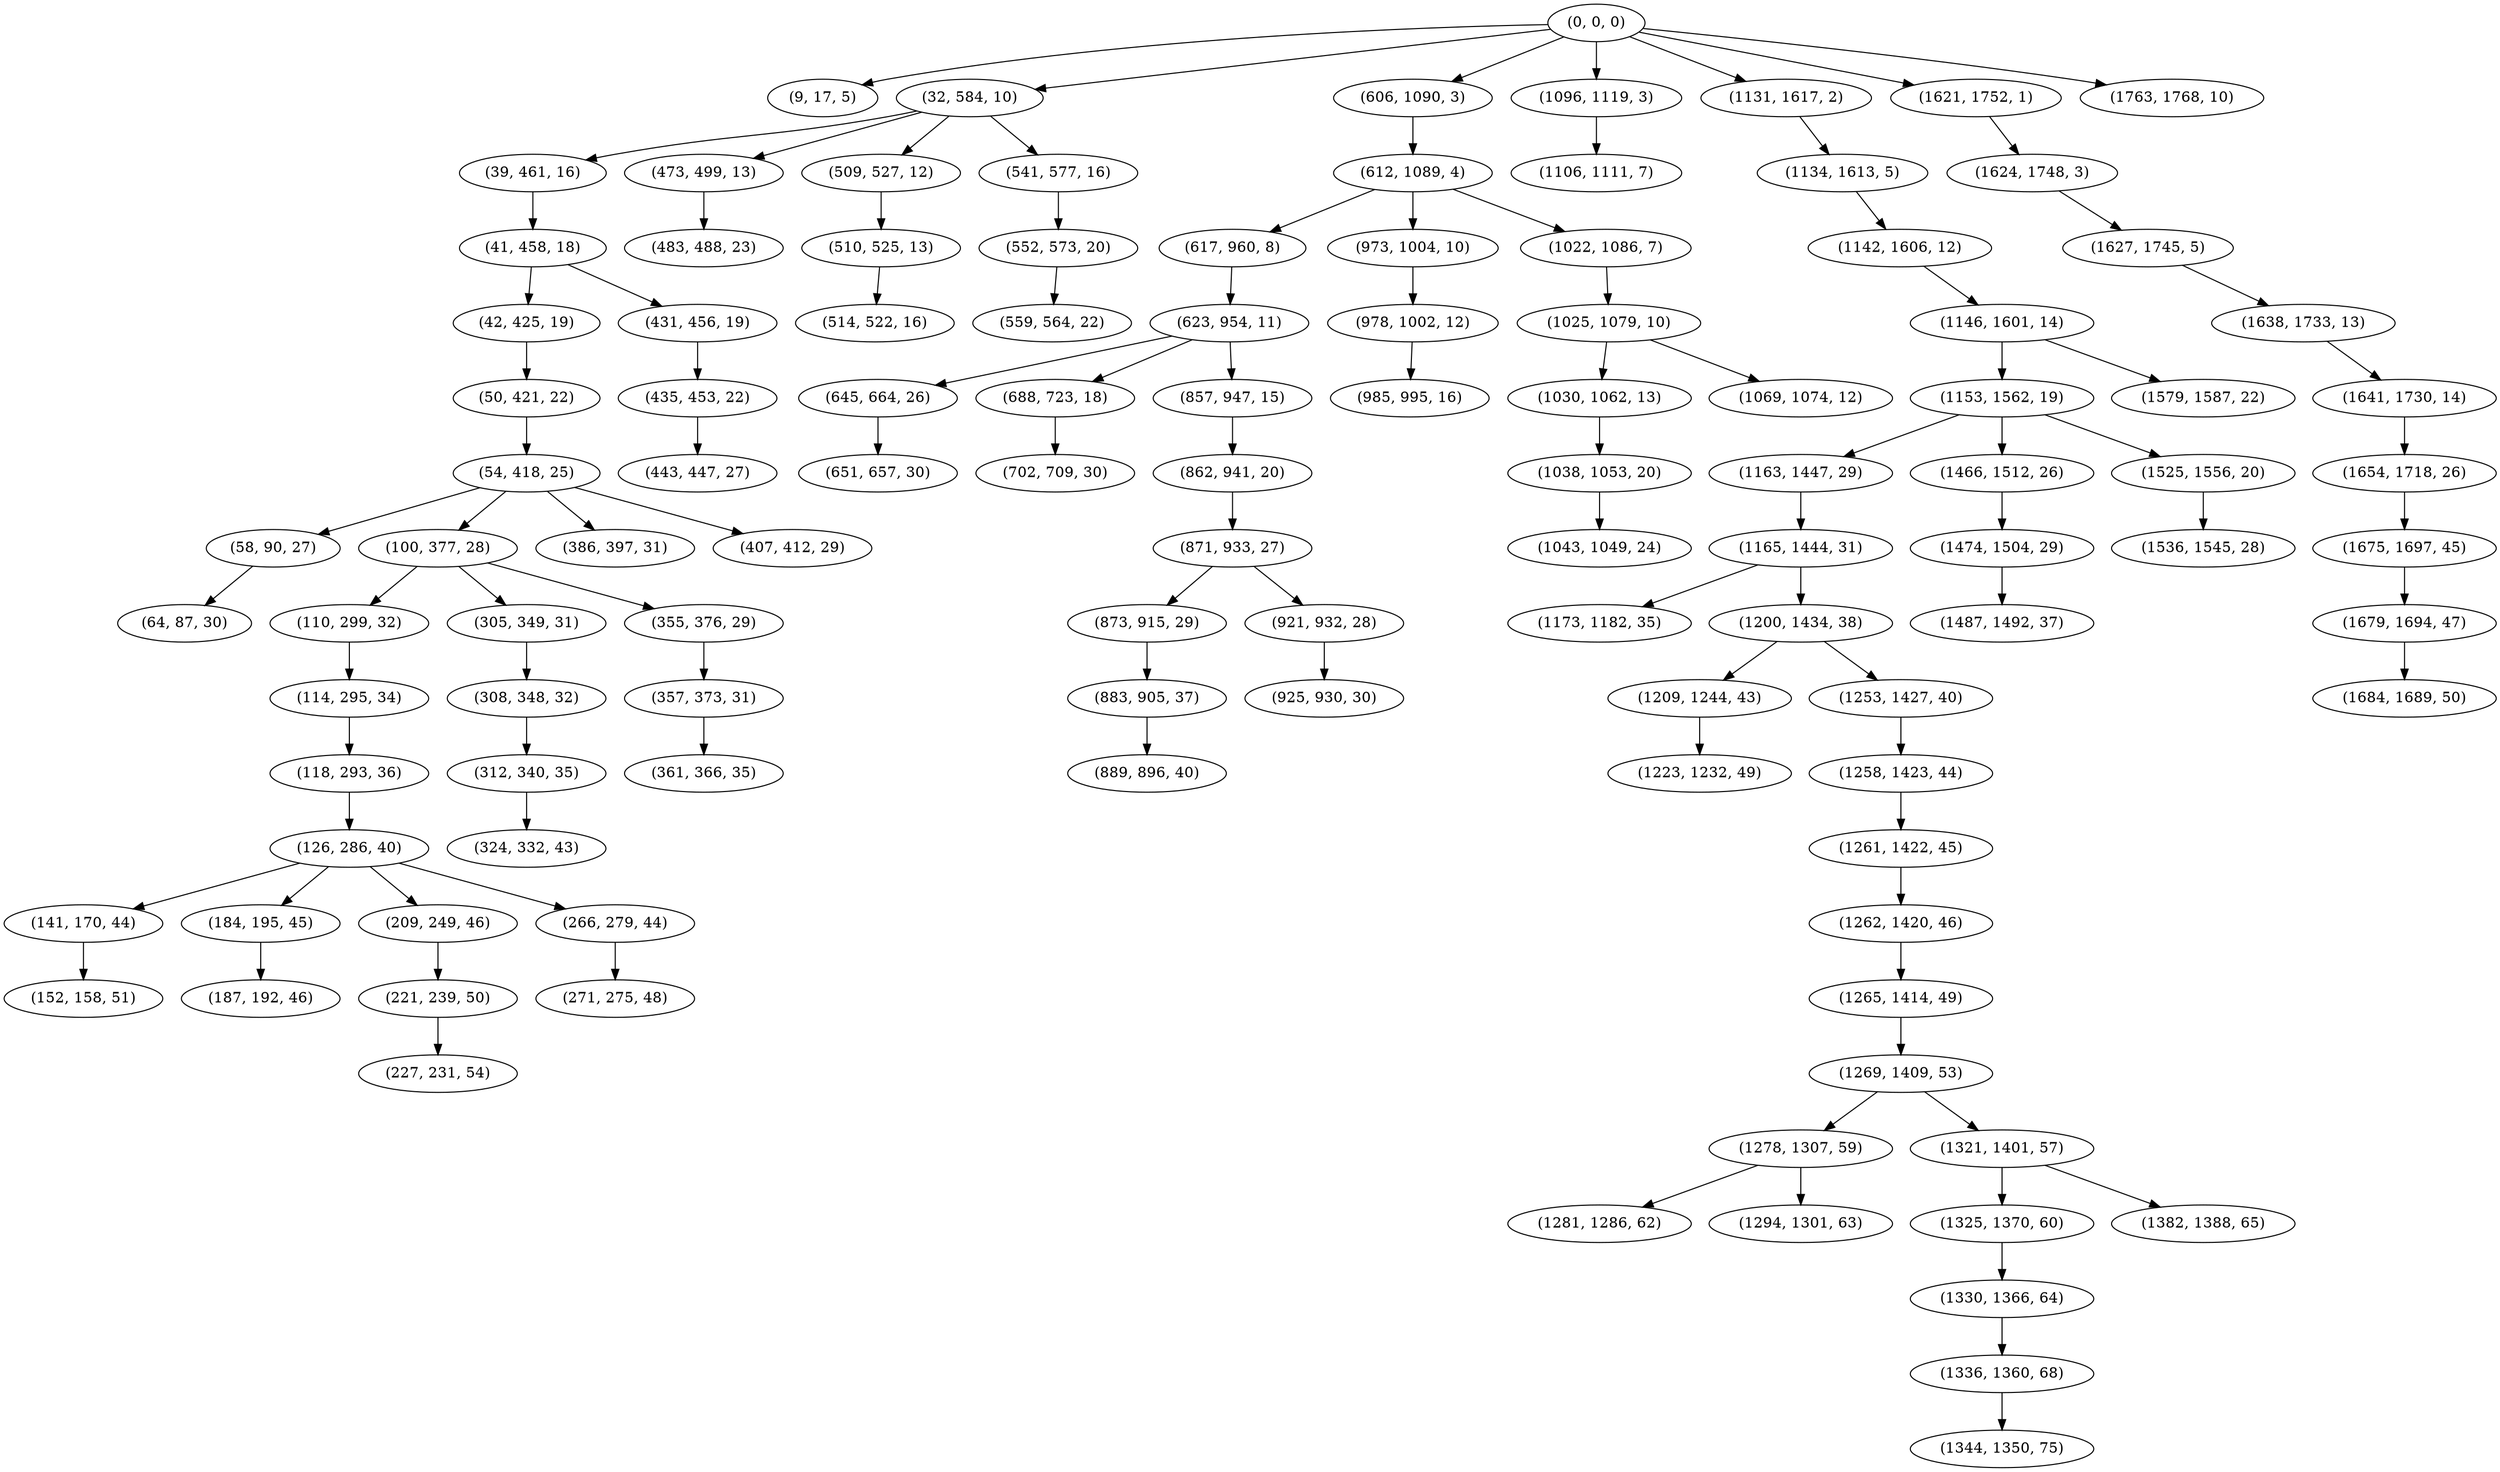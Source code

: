 digraph tree {
    "(0, 0, 0)";
    "(9, 17, 5)";
    "(32, 584, 10)";
    "(39, 461, 16)";
    "(41, 458, 18)";
    "(42, 425, 19)";
    "(50, 421, 22)";
    "(54, 418, 25)";
    "(58, 90, 27)";
    "(64, 87, 30)";
    "(100, 377, 28)";
    "(110, 299, 32)";
    "(114, 295, 34)";
    "(118, 293, 36)";
    "(126, 286, 40)";
    "(141, 170, 44)";
    "(152, 158, 51)";
    "(184, 195, 45)";
    "(187, 192, 46)";
    "(209, 249, 46)";
    "(221, 239, 50)";
    "(227, 231, 54)";
    "(266, 279, 44)";
    "(271, 275, 48)";
    "(305, 349, 31)";
    "(308, 348, 32)";
    "(312, 340, 35)";
    "(324, 332, 43)";
    "(355, 376, 29)";
    "(357, 373, 31)";
    "(361, 366, 35)";
    "(386, 397, 31)";
    "(407, 412, 29)";
    "(431, 456, 19)";
    "(435, 453, 22)";
    "(443, 447, 27)";
    "(473, 499, 13)";
    "(483, 488, 23)";
    "(509, 527, 12)";
    "(510, 525, 13)";
    "(514, 522, 16)";
    "(541, 577, 16)";
    "(552, 573, 20)";
    "(559, 564, 22)";
    "(606, 1090, 3)";
    "(612, 1089, 4)";
    "(617, 960, 8)";
    "(623, 954, 11)";
    "(645, 664, 26)";
    "(651, 657, 30)";
    "(688, 723, 18)";
    "(702, 709, 30)";
    "(857, 947, 15)";
    "(862, 941, 20)";
    "(871, 933, 27)";
    "(873, 915, 29)";
    "(883, 905, 37)";
    "(889, 896, 40)";
    "(921, 932, 28)";
    "(925, 930, 30)";
    "(973, 1004, 10)";
    "(978, 1002, 12)";
    "(985, 995, 16)";
    "(1022, 1086, 7)";
    "(1025, 1079, 10)";
    "(1030, 1062, 13)";
    "(1038, 1053, 20)";
    "(1043, 1049, 24)";
    "(1069, 1074, 12)";
    "(1096, 1119, 3)";
    "(1106, 1111, 7)";
    "(1131, 1617, 2)";
    "(1134, 1613, 5)";
    "(1142, 1606, 12)";
    "(1146, 1601, 14)";
    "(1153, 1562, 19)";
    "(1163, 1447, 29)";
    "(1165, 1444, 31)";
    "(1173, 1182, 35)";
    "(1200, 1434, 38)";
    "(1209, 1244, 43)";
    "(1223, 1232, 49)";
    "(1253, 1427, 40)";
    "(1258, 1423, 44)";
    "(1261, 1422, 45)";
    "(1262, 1420, 46)";
    "(1265, 1414, 49)";
    "(1269, 1409, 53)";
    "(1278, 1307, 59)";
    "(1281, 1286, 62)";
    "(1294, 1301, 63)";
    "(1321, 1401, 57)";
    "(1325, 1370, 60)";
    "(1330, 1366, 64)";
    "(1336, 1360, 68)";
    "(1344, 1350, 75)";
    "(1382, 1388, 65)";
    "(1466, 1512, 26)";
    "(1474, 1504, 29)";
    "(1487, 1492, 37)";
    "(1525, 1556, 20)";
    "(1536, 1545, 28)";
    "(1579, 1587, 22)";
    "(1621, 1752, 1)";
    "(1624, 1748, 3)";
    "(1627, 1745, 5)";
    "(1638, 1733, 13)";
    "(1641, 1730, 14)";
    "(1654, 1718, 26)";
    "(1675, 1697, 45)";
    "(1679, 1694, 47)";
    "(1684, 1689, 50)";
    "(1763, 1768, 10)";
    "(0, 0, 0)" -> "(9, 17, 5)";
    "(0, 0, 0)" -> "(32, 584, 10)";
    "(0, 0, 0)" -> "(606, 1090, 3)";
    "(0, 0, 0)" -> "(1096, 1119, 3)";
    "(0, 0, 0)" -> "(1131, 1617, 2)";
    "(0, 0, 0)" -> "(1621, 1752, 1)";
    "(0, 0, 0)" -> "(1763, 1768, 10)";
    "(32, 584, 10)" -> "(39, 461, 16)";
    "(32, 584, 10)" -> "(473, 499, 13)";
    "(32, 584, 10)" -> "(509, 527, 12)";
    "(32, 584, 10)" -> "(541, 577, 16)";
    "(39, 461, 16)" -> "(41, 458, 18)";
    "(41, 458, 18)" -> "(42, 425, 19)";
    "(41, 458, 18)" -> "(431, 456, 19)";
    "(42, 425, 19)" -> "(50, 421, 22)";
    "(50, 421, 22)" -> "(54, 418, 25)";
    "(54, 418, 25)" -> "(58, 90, 27)";
    "(54, 418, 25)" -> "(100, 377, 28)";
    "(54, 418, 25)" -> "(386, 397, 31)";
    "(54, 418, 25)" -> "(407, 412, 29)";
    "(58, 90, 27)" -> "(64, 87, 30)";
    "(100, 377, 28)" -> "(110, 299, 32)";
    "(100, 377, 28)" -> "(305, 349, 31)";
    "(100, 377, 28)" -> "(355, 376, 29)";
    "(110, 299, 32)" -> "(114, 295, 34)";
    "(114, 295, 34)" -> "(118, 293, 36)";
    "(118, 293, 36)" -> "(126, 286, 40)";
    "(126, 286, 40)" -> "(141, 170, 44)";
    "(126, 286, 40)" -> "(184, 195, 45)";
    "(126, 286, 40)" -> "(209, 249, 46)";
    "(126, 286, 40)" -> "(266, 279, 44)";
    "(141, 170, 44)" -> "(152, 158, 51)";
    "(184, 195, 45)" -> "(187, 192, 46)";
    "(209, 249, 46)" -> "(221, 239, 50)";
    "(221, 239, 50)" -> "(227, 231, 54)";
    "(266, 279, 44)" -> "(271, 275, 48)";
    "(305, 349, 31)" -> "(308, 348, 32)";
    "(308, 348, 32)" -> "(312, 340, 35)";
    "(312, 340, 35)" -> "(324, 332, 43)";
    "(355, 376, 29)" -> "(357, 373, 31)";
    "(357, 373, 31)" -> "(361, 366, 35)";
    "(431, 456, 19)" -> "(435, 453, 22)";
    "(435, 453, 22)" -> "(443, 447, 27)";
    "(473, 499, 13)" -> "(483, 488, 23)";
    "(509, 527, 12)" -> "(510, 525, 13)";
    "(510, 525, 13)" -> "(514, 522, 16)";
    "(541, 577, 16)" -> "(552, 573, 20)";
    "(552, 573, 20)" -> "(559, 564, 22)";
    "(606, 1090, 3)" -> "(612, 1089, 4)";
    "(612, 1089, 4)" -> "(617, 960, 8)";
    "(612, 1089, 4)" -> "(973, 1004, 10)";
    "(612, 1089, 4)" -> "(1022, 1086, 7)";
    "(617, 960, 8)" -> "(623, 954, 11)";
    "(623, 954, 11)" -> "(645, 664, 26)";
    "(623, 954, 11)" -> "(688, 723, 18)";
    "(623, 954, 11)" -> "(857, 947, 15)";
    "(645, 664, 26)" -> "(651, 657, 30)";
    "(688, 723, 18)" -> "(702, 709, 30)";
    "(857, 947, 15)" -> "(862, 941, 20)";
    "(862, 941, 20)" -> "(871, 933, 27)";
    "(871, 933, 27)" -> "(873, 915, 29)";
    "(871, 933, 27)" -> "(921, 932, 28)";
    "(873, 915, 29)" -> "(883, 905, 37)";
    "(883, 905, 37)" -> "(889, 896, 40)";
    "(921, 932, 28)" -> "(925, 930, 30)";
    "(973, 1004, 10)" -> "(978, 1002, 12)";
    "(978, 1002, 12)" -> "(985, 995, 16)";
    "(1022, 1086, 7)" -> "(1025, 1079, 10)";
    "(1025, 1079, 10)" -> "(1030, 1062, 13)";
    "(1025, 1079, 10)" -> "(1069, 1074, 12)";
    "(1030, 1062, 13)" -> "(1038, 1053, 20)";
    "(1038, 1053, 20)" -> "(1043, 1049, 24)";
    "(1096, 1119, 3)" -> "(1106, 1111, 7)";
    "(1131, 1617, 2)" -> "(1134, 1613, 5)";
    "(1134, 1613, 5)" -> "(1142, 1606, 12)";
    "(1142, 1606, 12)" -> "(1146, 1601, 14)";
    "(1146, 1601, 14)" -> "(1153, 1562, 19)";
    "(1146, 1601, 14)" -> "(1579, 1587, 22)";
    "(1153, 1562, 19)" -> "(1163, 1447, 29)";
    "(1153, 1562, 19)" -> "(1466, 1512, 26)";
    "(1153, 1562, 19)" -> "(1525, 1556, 20)";
    "(1163, 1447, 29)" -> "(1165, 1444, 31)";
    "(1165, 1444, 31)" -> "(1173, 1182, 35)";
    "(1165, 1444, 31)" -> "(1200, 1434, 38)";
    "(1200, 1434, 38)" -> "(1209, 1244, 43)";
    "(1200, 1434, 38)" -> "(1253, 1427, 40)";
    "(1209, 1244, 43)" -> "(1223, 1232, 49)";
    "(1253, 1427, 40)" -> "(1258, 1423, 44)";
    "(1258, 1423, 44)" -> "(1261, 1422, 45)";
    "(1261, 1422, 45)" -> "(1262, 1420, 46)";
    "(1262, 1420, 46)" -> "(1265, 1414, 49)";
    "(1265, 1414, 49)" -> "(1269, 1409, 53)";
    "(1269, 1409, 53)" -> "(1278, 1307, 59)";
    "(1269, 1409, 53)" -> "(1321, 1401, 57)";
    "(1278, 1307, 59)" -> "(1281, 1286, 62)";
    "(1278, 1307, 59)" -> "(1294, 1301, 63)";
    "(1321, 1401, 57)" -> "(1325, 1370, 60)";
    "(1321, 1401, 57)" -> "(1382, 1388, 65)";
    "(1325, 1370, 60)" -> "(1330, 1366, 64)";
    "(1330, 1366, 64)" -> "(1336, 1360, 68)";
    "(1336, 1360, 68)" -> "(1344, 1350, 75)";
    "(1466, 1512, 26)" -> "(1474, 1504, 29)";
    "(1474, 1504, 29)" -> "(1487, 1492, 37)";
    "(1525, 1556, 20)" -> "(1536, 1545, 28)";
    "(1621, 1752, 1)" -> "(1624, 1748, 3)";
    "(1624, 1748, 3)" -> "(1627, 1745, 5)";
    "(1627, 1745, 5)" -> "(1638, 1733, 13)";
    "(1638, 1733, 13)" -> "(1641, 1730, 14)";
    "(1641, 1730, 14)" -> "(1654, 1718, 26)";
    "(1654, 1718, 26)" -> "(1675, 1697, 45)";
    "(1675, 1697, 45)" -> "(1679, 1694, 47)";
    "(1679, 1694, 47)" -> "(1684, 1689, 50)";
}
